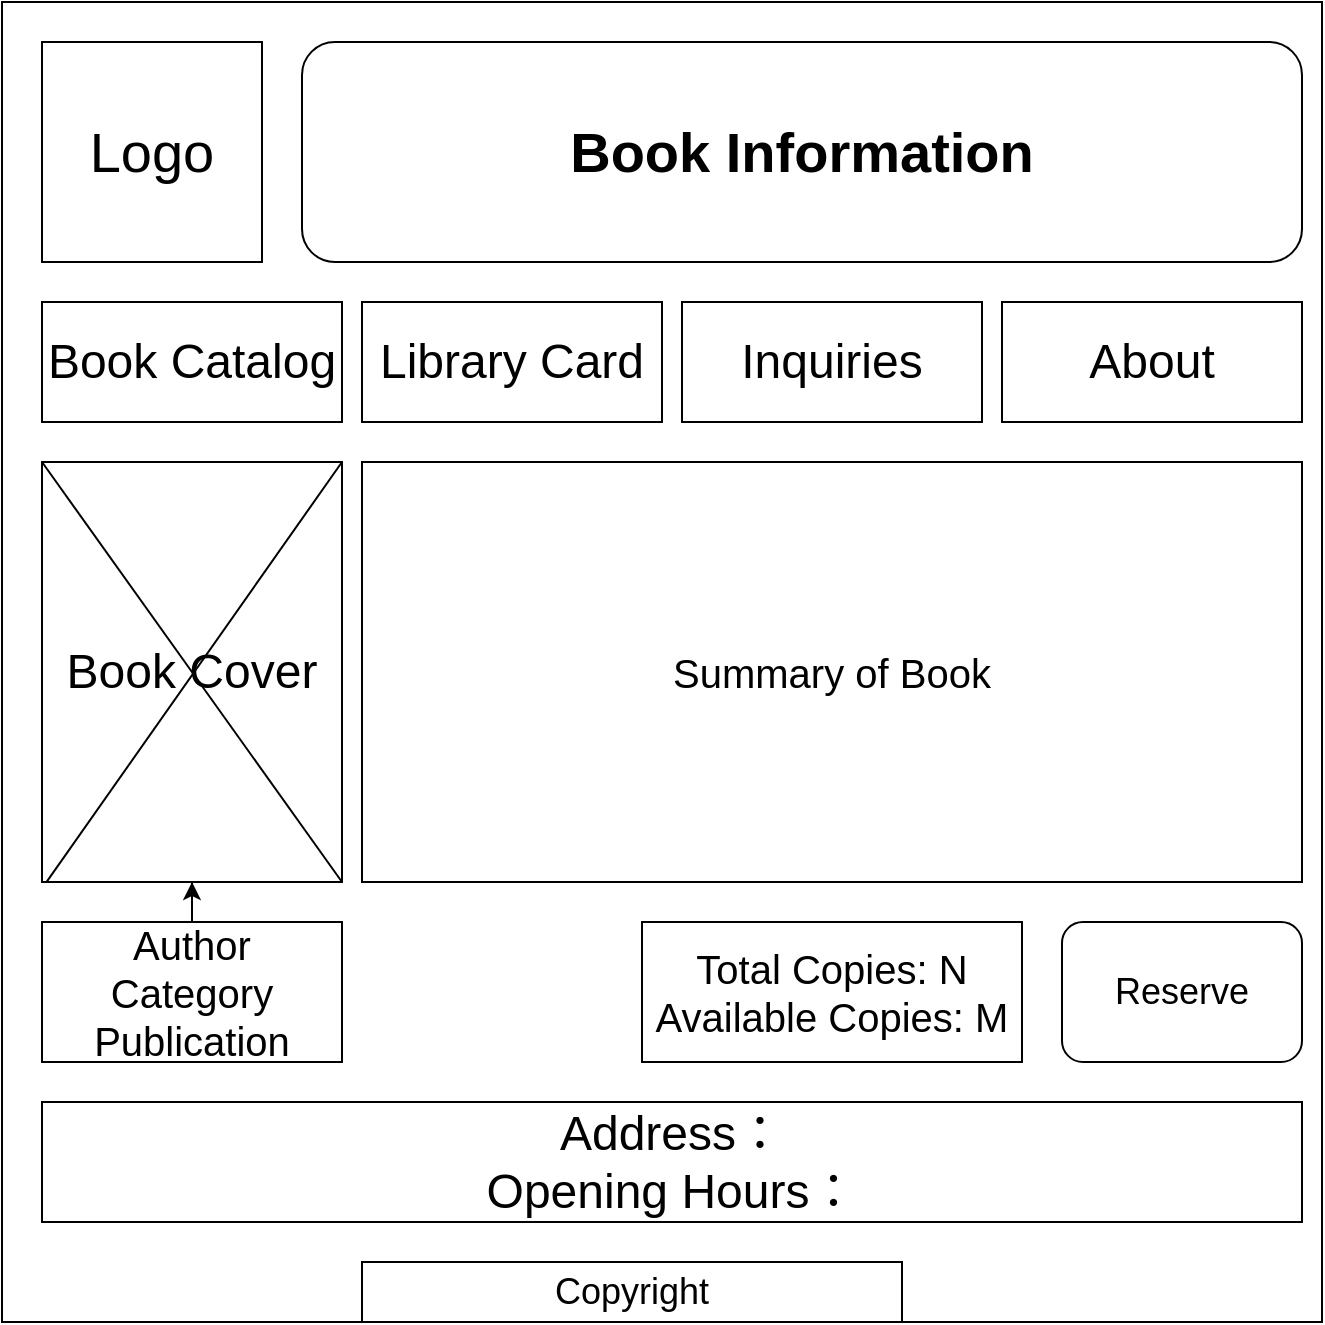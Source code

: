<mxfile version="24.7.16">
  <diagram name="第 1 页" id="vrRxUIPaBHX0UUmL-tkq">
    <mxGraphModel dx="1628" dy="1993" grid="1" gridSize="10" guides="1" tooltips="1" connect="1" arrows="1" fold="1" page="1" pageScale="1" pageWidth="827" pageHeight="1169" math="0" shadow="0">
      <root>
        <mxCell id="0" />
        <mxCell id="1" parent="0" />
        <mxCell id="02rUWr7pG5b4yDuSuZ4g-1" value="" style="whiteSpace=wrap;html=1;aspect=fixed;" parent="1" vertex="1">
          <mxGeometry x="60" y="-30" width="660" height="660" as="geometry" />
        </mxCell>
        <mxCell id="02rUWr7pG5b4yDuSuZ4g-3" value="&lt;font style=&quot;font-size: 28px;&quot;&gt;Logo&lt;/font&gt;" style="whiteSpace=wrap;html=1;aspect=fixed;" parent="1" vertex="1">
          <mxGeometry x="80" y="-10" width="110" height="110" as="geometry" />
        </mxCell>
        <mxCell id="02rUWr7pG5b4yDuSuZ4g-4" value="&lt;span style=&quot;font-size: 28px;&quot;&gt;&lt;b&gt;Book Information&lt;/b&gt;&lt;/span&gt;" style="rounded=1;whiteSpace=wrap;html=1;" parent="1" vertex="1">
          <mxGeometry x="210" y="-10" width="500" height="110" as="geometry" />
        </mxCell>
        <mxCell id="02rUWr7pG5b4yDuSuZ4g-5" value="&lt;font style=&quot;font-size: 24px;&quot;&gt;Book Catalog&lt;/font&gt;" style="rounded=0;whiteSpace=wrap;html=1;" parent="1" vertex="1">
          <mxGeometry x="80" y="120" width="150" height="60" as="geometry" />
        </mxCell>
        <mxCell id="02rUWr7pG5b4yDuSuZ4g-6" value="&lt;font style=&quot;font-size: 24px;&quot;&gt;Library Card&lt;/font&gt;" style="rounded=0;whiteSpace=wrap;html=1;" parent="1" vertex="1">
          <mxGeometry x="240" y="120" width="150" height="60" as="geometry" />
        </mxCell>
        <mxCell id="02rUWr7pG5b4yDuSuZ4g-7" value="&lt;font style=&quot;font-size: 24px;&quot;&gt;Inquiries&lt;/font&gt;" style="rounded=0;whiteSpace=wrap;html=1;" parent="1" vertex="1">
          <mxGeometry x="400" y="120" width="150" height="60" as="geometry" />
        </mxCell>
        <mxCell id="02rUWr7pG5b4yDuSuZ4g-8" value="&lt;font style=&quot;font-size: 24px;&quot;&gt;About&lt;/font&gt;" style="rounded=0;whiteSpace=wrap;html=1;" parent="1" vertex="1">
          <mxGeometry x="560" y="120" width="150" height="60" as="geometry" />
        </mxCell>
        <mxCell id="02rUWr7pG5b4yDuSuZ4g-10" value="&lt;font style=&quot;font-size: 24px;&quot;&gt;Book Cover&lt;/font&gt;" style="rounded=0;whiteSpace=wrap;html=1;" parent="1" vertex="1">
          <mxGeometry x="80" y="200" width="150" height="210" as="geometry" />
        </mxCell>
        <mxCell id="02rUWr7pG5b4yDuSuZ4g-14" value="" style="endArrow=none;html=1;rounded=0;entryX=0.016;entryY=0.999;entryDx=0;entryDy=0;entryPerimeter=0;exitX=1;exitY=0;exitDx=0;exitDy=0;" parent="1" source="02rUWr7pG5b4yDuSuZ4g-10" target="02rUWr7pG5b4yDuSuZ4g-10" edge="1">
          <mxGeometry width="50" height="50" relative="1" as="geometry">
            <mxPoint x="458.25" y="260" as="sourcePoint" />
            <mxPoint x="458.25" y="305.442" as="targetPoint" />
            <Array as="points" />
          </mxGeometry>
        </mxCell>
        <mxCell id="02rUWr7pG5b4yDuSuZ4g-16" value="" style="endArrow=none;html=1;rounded=0;entryX=1;entryY=1;entryDx=0;entryDy=0;exitX=0;exitY=0;exitDx=0;exitDy=0;elbow=vertical;" parent="1" source="02rUWr7pG5b4yDuSuZ4g-10" target="02rUWr7pG5b4yDuSuZ4g-10" edge="1">
          <mxGeometry width="50" height="50" relative="1" as="geometry">
            <mxPoint x="390" y="440" as="sourcePoint" />
            <mxPoint x="440" y="390" as="targetPoint" />
          </mxGeometry>
        </mxCell>
        <mxCell id="02rUWr7pG5b4yDuSuZ4g-19" value="&lt;font style=&quot;font-size: 18px;&quot;&gt;Reserve&lt;/font&gt;" style="rounded=1;whiteSpace=wrap;html=1;" parent="1" vertex="1">
          <mxGeometry x="590" y="430" width="120" height="70" as="geometry" />
        </mxCell>
        <mxCell id="02rUWr7pG5b4yDuSuZ4g-20" value="&lt;font style=&quot;font-size: 24px;&quot;&gt;Address：&lt;/font&gt;&lt;div style=&quot;font-size: 24px;&quot;&gt;&lt;font style=&quot;font-size: 24px;&quot;&gt;Opening Hours：&lt;/font&gt;&lt;/div&gt;" style="rounded=0;whiteSpace=wrap;html=1;" parent="1" vertex="1">
          <mxGeometry x="80" y="520" width="630" height="60" as="geometry" />
        </mxCell>
        <mxCell id="02rUWr7pG5b4yDuSuZ4g-21" value="&lt;font style=&quot;font-size: 18px;&quot;&gt;Copyright&lt;/font&gt;" style="rounded=0;whiteSpace=wrap;html=1;" parent="1" vertex="1">
          <mxGeometry x="240" y="600" width="270" height="30" as="geometry" />
        </mxCell>
        <mxCell id="QBtI_Jc0L3kPJspiuGOQ-9" value="" style="edgeStyle=orthogonalEdgeStyle;rounded=0;orthogonalLoop=1;jettySize=auto;html=1;" edge="1" parent="1" source="QBtI_Jc0L3kPJspiuGOQ-4" target="02rUWr7pG5b4yDuSuZ4g-10">
          <mxGeometry relative="1" as="geometry" />
        </mxCell>
        <mxCell id="QBtI_Jc0L3kPJspiuGOQ-4" value="&lt;font style=&quot;font-size: 20px;&quot;&gt;Author&lt;/font&gt;&lt;div style=&quot;font-size: 20px;&quot;&gt;&lt;font style=&quot;font-size: 20px;&quot;&gt;Category&lt;/font&gt;&lt;/div&gt;&lt;div style=&quot;font-size: 20px;&quot;&gt;&lt;font style=&quot;font-size: 20px;&quot;&gt;Publication&lt;/font&gt;&lt;/div&gt;" style="rounded=0;whiteSpace=wrap;html=1;" vertex="1" parent="1">
          <mxGeometry x="80" y="430" width="150" height="70" as="geometry" />
        </mxCell>
        <mxCell id="QBtI_Jc0L3kPJspiuGOQ-5" value="&lt;font style=&quot;font-size: 20px;&quot;&gt;Summary of Book&lt;/font&gt;" style="rounded=0;whiteSpace=wrap;html=1;" vertex="1" parent="1">
          <mxGeometry x="240" y="200" width="470" height="210" as="geometry" />
        </mxCell>
        <mxCell id="QBtI_Jc0L3kPJspiuGOQ-6" value="&lt;font style=&quot;font-size: 20px;&quot;&gt;Total Copies: N&lt;/font&gt;&lt;div style=&quot;font-size: 20px;&quot;&gt;&lt;font style=&quot;font-size: 20px;&quot;&gt;Available Copies: M&lt;/font&gt;&lt;/div&gt;" style="rounded=0;whiteSpace=wrap;html=1;" vertex="1" parent="1">
          <mxGeometry x="380" y="430" width="190" height="70" as="geometry" />
        </mxCell>
      </root>
    </mxGraphModel>
  </diagram>
</mxfile>

